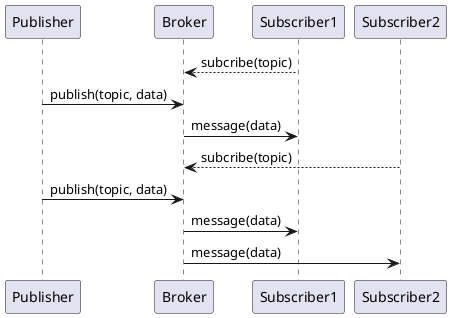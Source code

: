 @startuml

participant Publisher as P
participant Broker as B
participant Subscriber1 as S
participant Subscriber2 as S2

B <-- S: subcribe(topic)
P -> B: publish(topic, data)
B -> S: message(data)
B <-- S2: subcribe(topic)
P -> B: publish(topic, data)
B -> S: message(data)
B -> S2: message(data)

@enduml